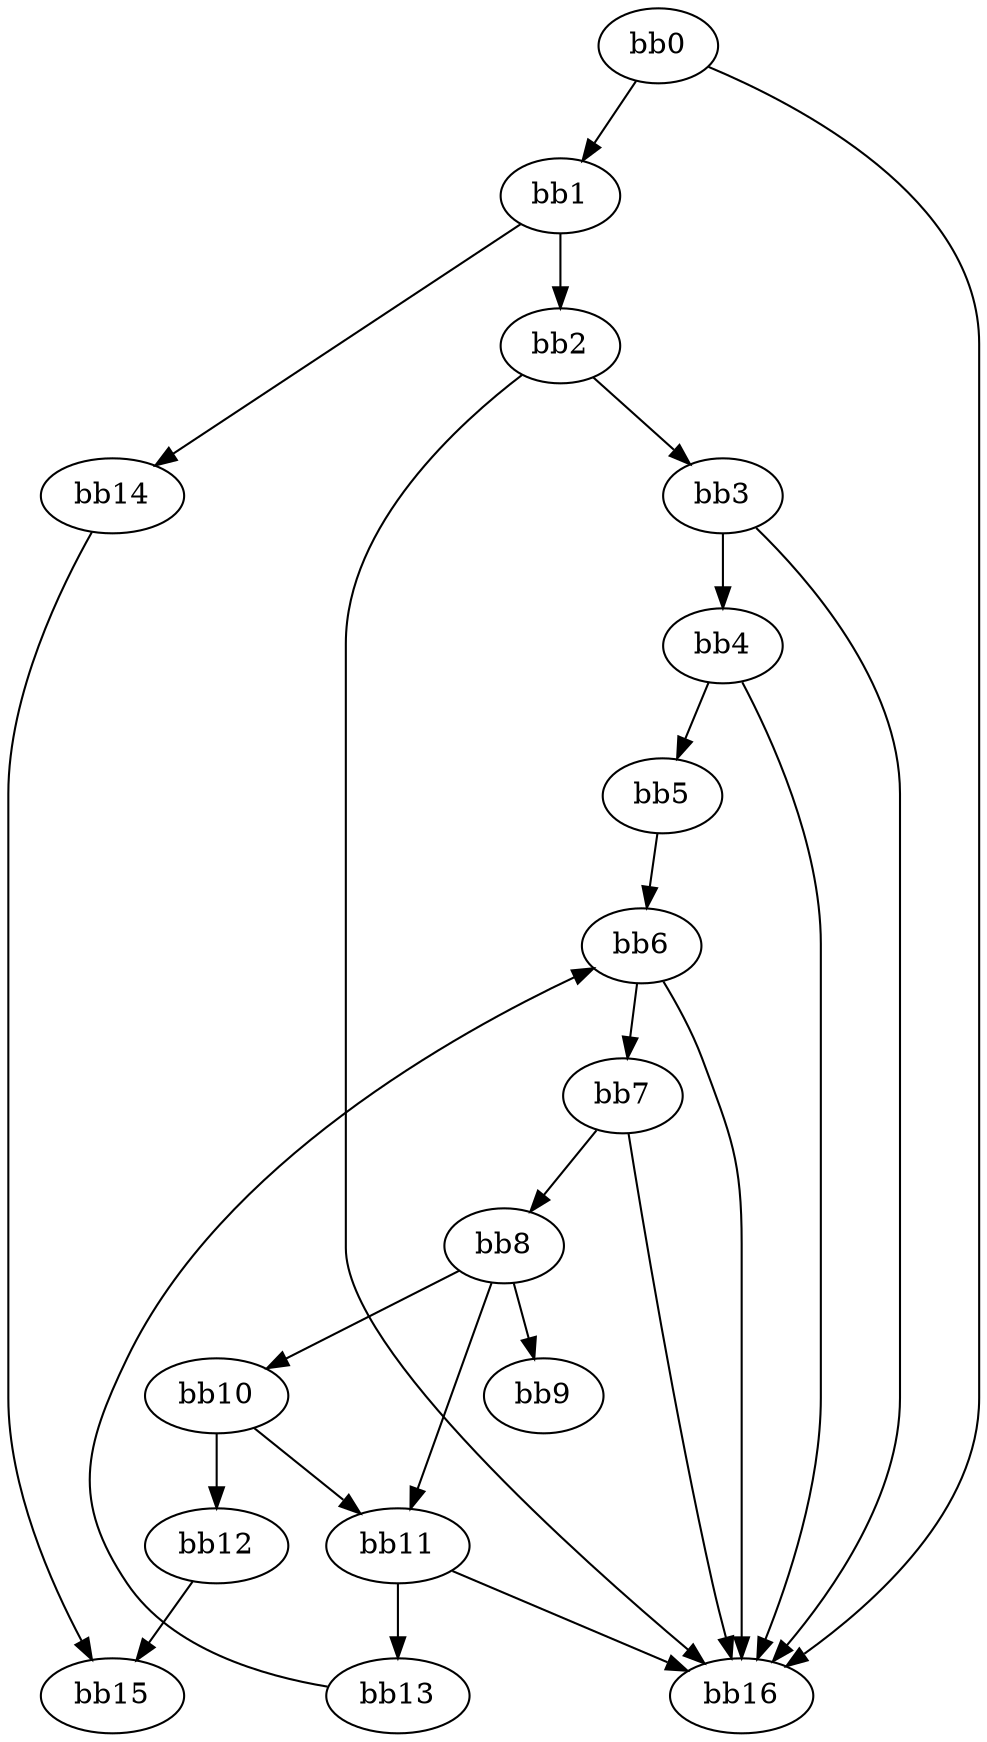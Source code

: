 digraph {
    0 [ label = "bb0\l" ]
    1 [ label = "bb1\l" ]
    2 [ label = "bb2\l" ]
    3 [ label = "bb3\l" ]
    4 [ label = "bb4\l" ]
    5 [ label = "bb5\l" ]
    6 [ label = "bb6\l" ]
    7 [ label = "bb7\l" ]
    8 [ label = "bb8\l" ]
    9 [ label = "bb9\l" ]
    10 [ label = "bb10\l" ]
    11 [ label = "bb11\l" ]
    12 [ label = "bb12\l" ]
    13 [ label = "bb13\l" ]
    14 [ label = "bb14\l" ]
    15 [ label = "bb15\l" ]
    16 [ label = "bb16\l" ]
    0 -> 1 [ ]
    0 -> 16 [ ]
    1 -> 2 [ ]
    1 -> 14 [ ]
    2 -> 3 [ ]
    2 -> 16 [ ]
    3 -> 4 [ ]
    3 -> 16 [ ]
    4 -> 5 [ ]
    4 -> 16 [ ]
    5 -> 6 [ ]
    6 -> 7 [ ]
    6 -> 16 [ ]
    7 -> 8 [ ]
    7 -> 16 [ ]
    8 -> 9 [ ]
    8 -> 10 [ ]
    8 -> 11 [ ]
    10 -> 11 [ ]
    10 -> 12 [ ]
    11 -> 13 [ ]
    11 -> 16 [ ]
    12 -> 15 [ ]
    13 -> 6 [ ]
    14 -> 15 [ ]
}

